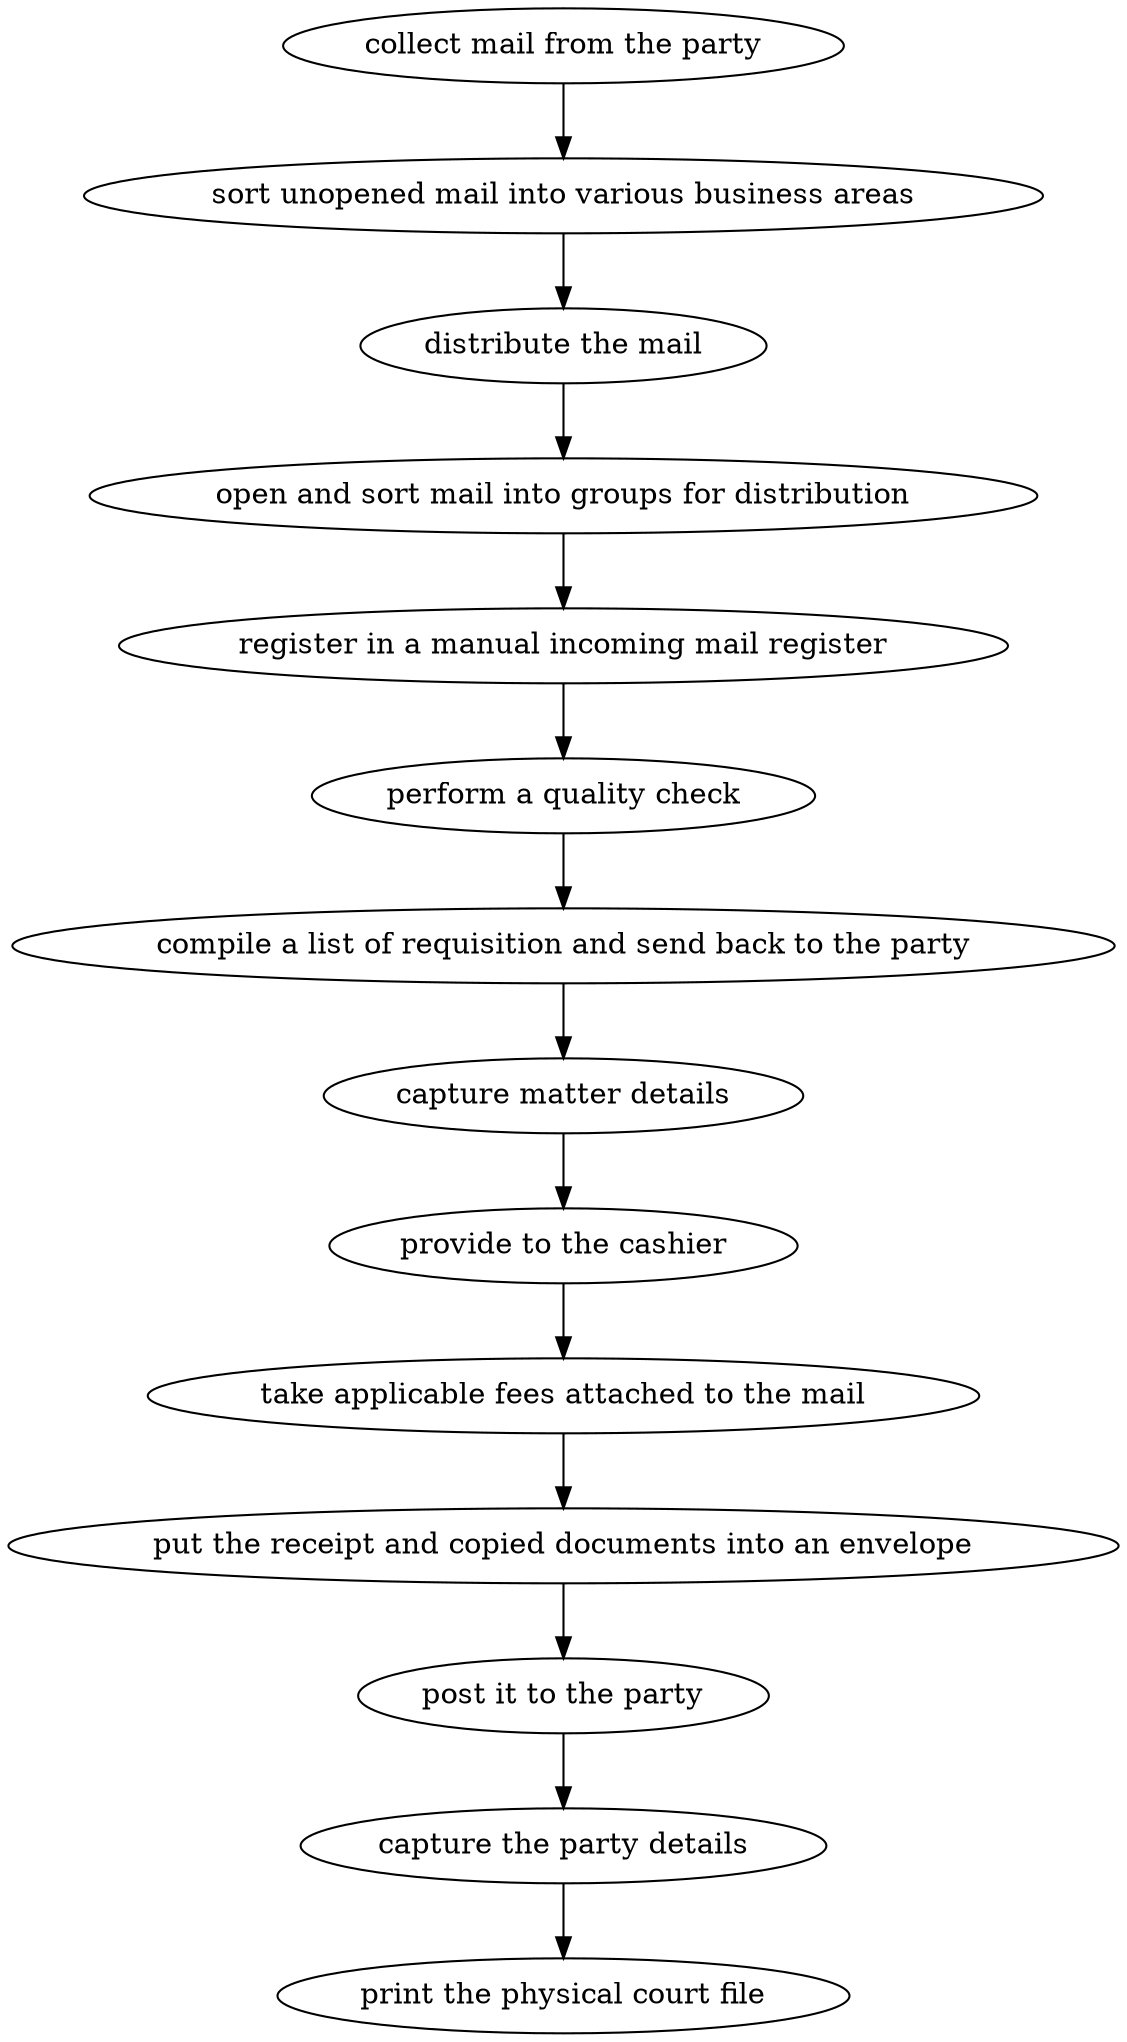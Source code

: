 strict digraph "doc-3.5" {
	graph [name="doc-3.5"];
	"collect mail from the party"	[attrs="{'type': 'Activity', 'label': 'collect mail from the party'}"];
	"sort unopened mail into various business areas"	[attrs="{'type': 'Activity', 'label': 'sort unopened mail into various business areas'}"];
	"collect mail from the party" -> "sort unopened mail into various business areas"	[attrs="{'type': 'flow', 'label': 'flow'}"];
	"distribute the mail"	[attrs="{'type': 'Activity', 'label': 'distribute the mail'}"];
	"sort unopened mail into various business areas" -> "distribute the mail"	[attrs="{'type': 'flow', 'label': 'flow'}"];
	"open and sort mail into groups for distribution"	[attrs="{'type': 'Activity', 'label': 'open and sort mail into groups for distribution'}"];
	"distribute the mail" -> "open and sort mail into groups for distribution"	[attrs="{'type': 'flow', 'label': 'flow'}"];
	"register in a manual incoming mail register"	[attrs="{'type': 'Activity', 'label': 'register in a manual incoming mail register'}"];
	"open and sort mail into groups for distribution" -> "register in a manual incoming mail register"	[attrs="{'type': 'flow', 'label': 'flow'}"];
	"perform a quality check"	[attrs="{'type': 'Activity', 'label': 'perform a quality check'}"];
	"register in a manual incoming mail register" -> "perform a quality check"	[attrs="{'type': 'flow', 'label': 'flow'}"];
	"compile a list of requisition and send back to the party"	[attrs="{'type': 'Activity', 'label': 'compile a list of requisition and send back to the party'}"];
	"perform a quality check" -> "compile a list of requisition and send back to the party"	[attrs="{'type': 'flow', 'label': 'flow'}"];
	"capture matter details"	[attrs="{'type': 'Activity', 'label': 'capture matter details'}"];
	"compile a list of requisition and send back to the party" -> "capture matter details"	[attrs="{'type': 'flow', 'label': 'flow'}"];
	"provide to the cashier"	[attrs="{'type': 'Activity', 'label': 'provide to the cashier'}"];
	"capture matter details" -> "provide to the cashier"	[attrs="{'type': 'flow', 'label': 'flow'}"];
	"take applicable fees attached to the mail"	[attrs="{'type': 'Activity', 'label': 'take applicable fees attached to the mail'}"];
	"provide to the cashier" -> "take applicable fees attached to the mail"	[attrs="{'type': 'flow', 'label': 'flow'}"];
	"put the receipt and copied documents into an envelope"	[attrs="{'type': 'Activity', 'label': 'put the receipt and copied documents into an envelope'}"];
	"take applicable fees attached to the mail" -> "put the receipt and copied documents into an envelope"	[attrs="{'type': 'flow', 'label': 'flow'}"];
	"post it to the party"	[attrs="{'type': 'Activity', 'label': 'post it to the party'}"];
	"put the receipt and copied documents into an envelope" -> "post it to the party"	[attrs="{'type': 'flow', 'label': 'flow'}"];
	"capture the party details"	[attrs="{'type': 'Activity', 'label': 'capture the party details'}"];
	"post it to the party" -> "capture the party details"	[attrs="{'type': 'flow', 'label': 'flow'}"];
	"print the physical court file"	[attrs="{'type': 'Activity', 'label': 'print the physical court file'}"];
	"capture the party details" -> "print the physical court file"	[attrs="{'type': 'flow', 'label': 'flow'}"];
}
